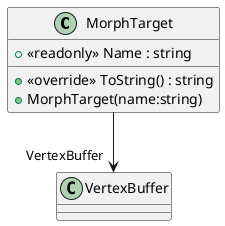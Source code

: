 @startuml
class MorphTarget {
    + <<readonly>> Name : string
    + <<override>> ToString() : string
    + MorphTarget(name:string)
}
MorphTarget --> "VertexBuffer" VertexBuffer
@enduml

